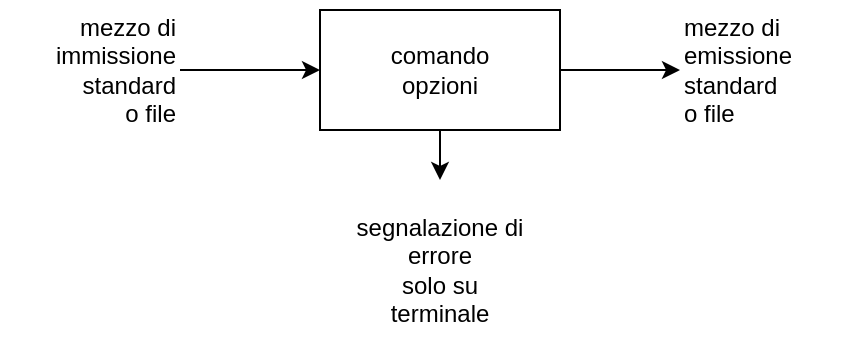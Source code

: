 <mxfile version="19.0.3" type="device"><diagram id="-hSSiTEVZvb90UrgsLts" name="Pagina-1"><mxGraphModel dx="946" dy="672" grid="1" gridSize="10" guides="1" tooltips="1" connect="1" arrows="1" fold="1" page="1" pageScale="1" pageWidth="1169" pageHeight="827" math="0" shadow="0"><root><mxCell id="0"/><mxCell id="1" parent="0"/><mxCell id="ZOyUzkqJCJBtQW-Xm3eR-3" value="" style="edgeStyle=orthogonalEdgeStyle;rounded=0;orthogonalLoop=1;jettySize=auto;html=1;" edge="1" parent="1" source="ZOyUzkqJCJBtQW-Xm3eR-1" target="ZOyUzkqJCJBtQW-Xm3eR-2"><mxGeometry relative="1" as="geometry"/></mxCell><mxCell id="ZOyUzkqJCJBtQW-Xm3eR-1" value="&lt;div style=&quot;&quot;&gt;&lt;span style=&quot;background-color: initial;&quot;&gt;mezzo di&lt;/span&gt;&lt;/div&gt;&lt;div style=&quot;&quot;&gt;&lt;span style=&quot;background-color: initial;&quot;&gt;immissione&lt;/span&gt;&lt;/div&gt;&lt;div style=&quot;&quot;&gt;&lt;span style=&quot;background-color: initial;&quot;&gt;standard&lt;/span&gt;&lt;/div&gt;&lt;div style=&quot;&quot;&gt;&lt;span style=&quot;background-color: initial;&quot;&gt;o file&lt;/span&gt;&lt;/div&gt;" style="text;whiteSpace=wrap;html=1;align=right;" vertex="1" parent="1"><mxGeometry x="310" y="290" width="90" height="70" as="geometry"/></mxCell><mxCell id="ZOyUzkqJCJBtQW-Xm3eR-7" style="edgeStyle=orthogonalEdgeStyle;rounded=0;orthogonalLoop=1;jettySize=auto;html=1;" edge="1" parent="1" source="ZOyUzkqJCJBtQW-Xm3eR-2" target="ZOyUzkqJCJBtQW-Xm3eR-4"><mxGeometry relative="1" as="geometry"/></mxCell><mxCell id="ZOyUzkqJCJBtQW-Xm3eR-9" style="edgeStyle=orthogonalEdgeStyle;rounded=0;orthogonalLoop=1;jettySize=auto;html=1;" edge="1" parent="1" source="ZOyUzkqJCJBtQW-Xm3eR-2"><mxGeometry relative="1" as="geometry"><mxPoint x="530" y="380" as="targetPoint"/></mxGeometry></mxCell><mxCell id="ZOyUzkqJCJBtQW-Xm3eR-2" value="&lt;div&gt;comando&lt;/div&gt;&lt;div&gt;opzioni&lt;/div&gt;" style="rounded=0;whiteSpace=wrap;html=1;" vertex="1" parent="1"><mxGeometry x="470" y="295" width="120" height="60" as="geometry"/></mxCell><mxCell id="ZOyUzkqJCJBtQW-Xm3eR-4" value="mezzo di&#10;emissione&#10;standard&#10;o file" style="text;whiteSpace=wrap;html=1;" vertex="1" parent="1"><mxGeometry x="650" y="290" width="80" height="70" as="geometry"/></mxCell><mxCell id="ZOyUzkqJCJBtQW-Xm3eR-8" value="segnalazione di&lt;br&gt;errore&lt;br&gt;solo su&lt;br&gt;terminale" style="text;whiteSpace=wrap;html=1;align=center;" vertex="1" parent="1"><mxGeometry x="475" y="390" width="110" height="70" as="geometry"/></mxCell></root></mxGraphModel></diagram></mxfile>